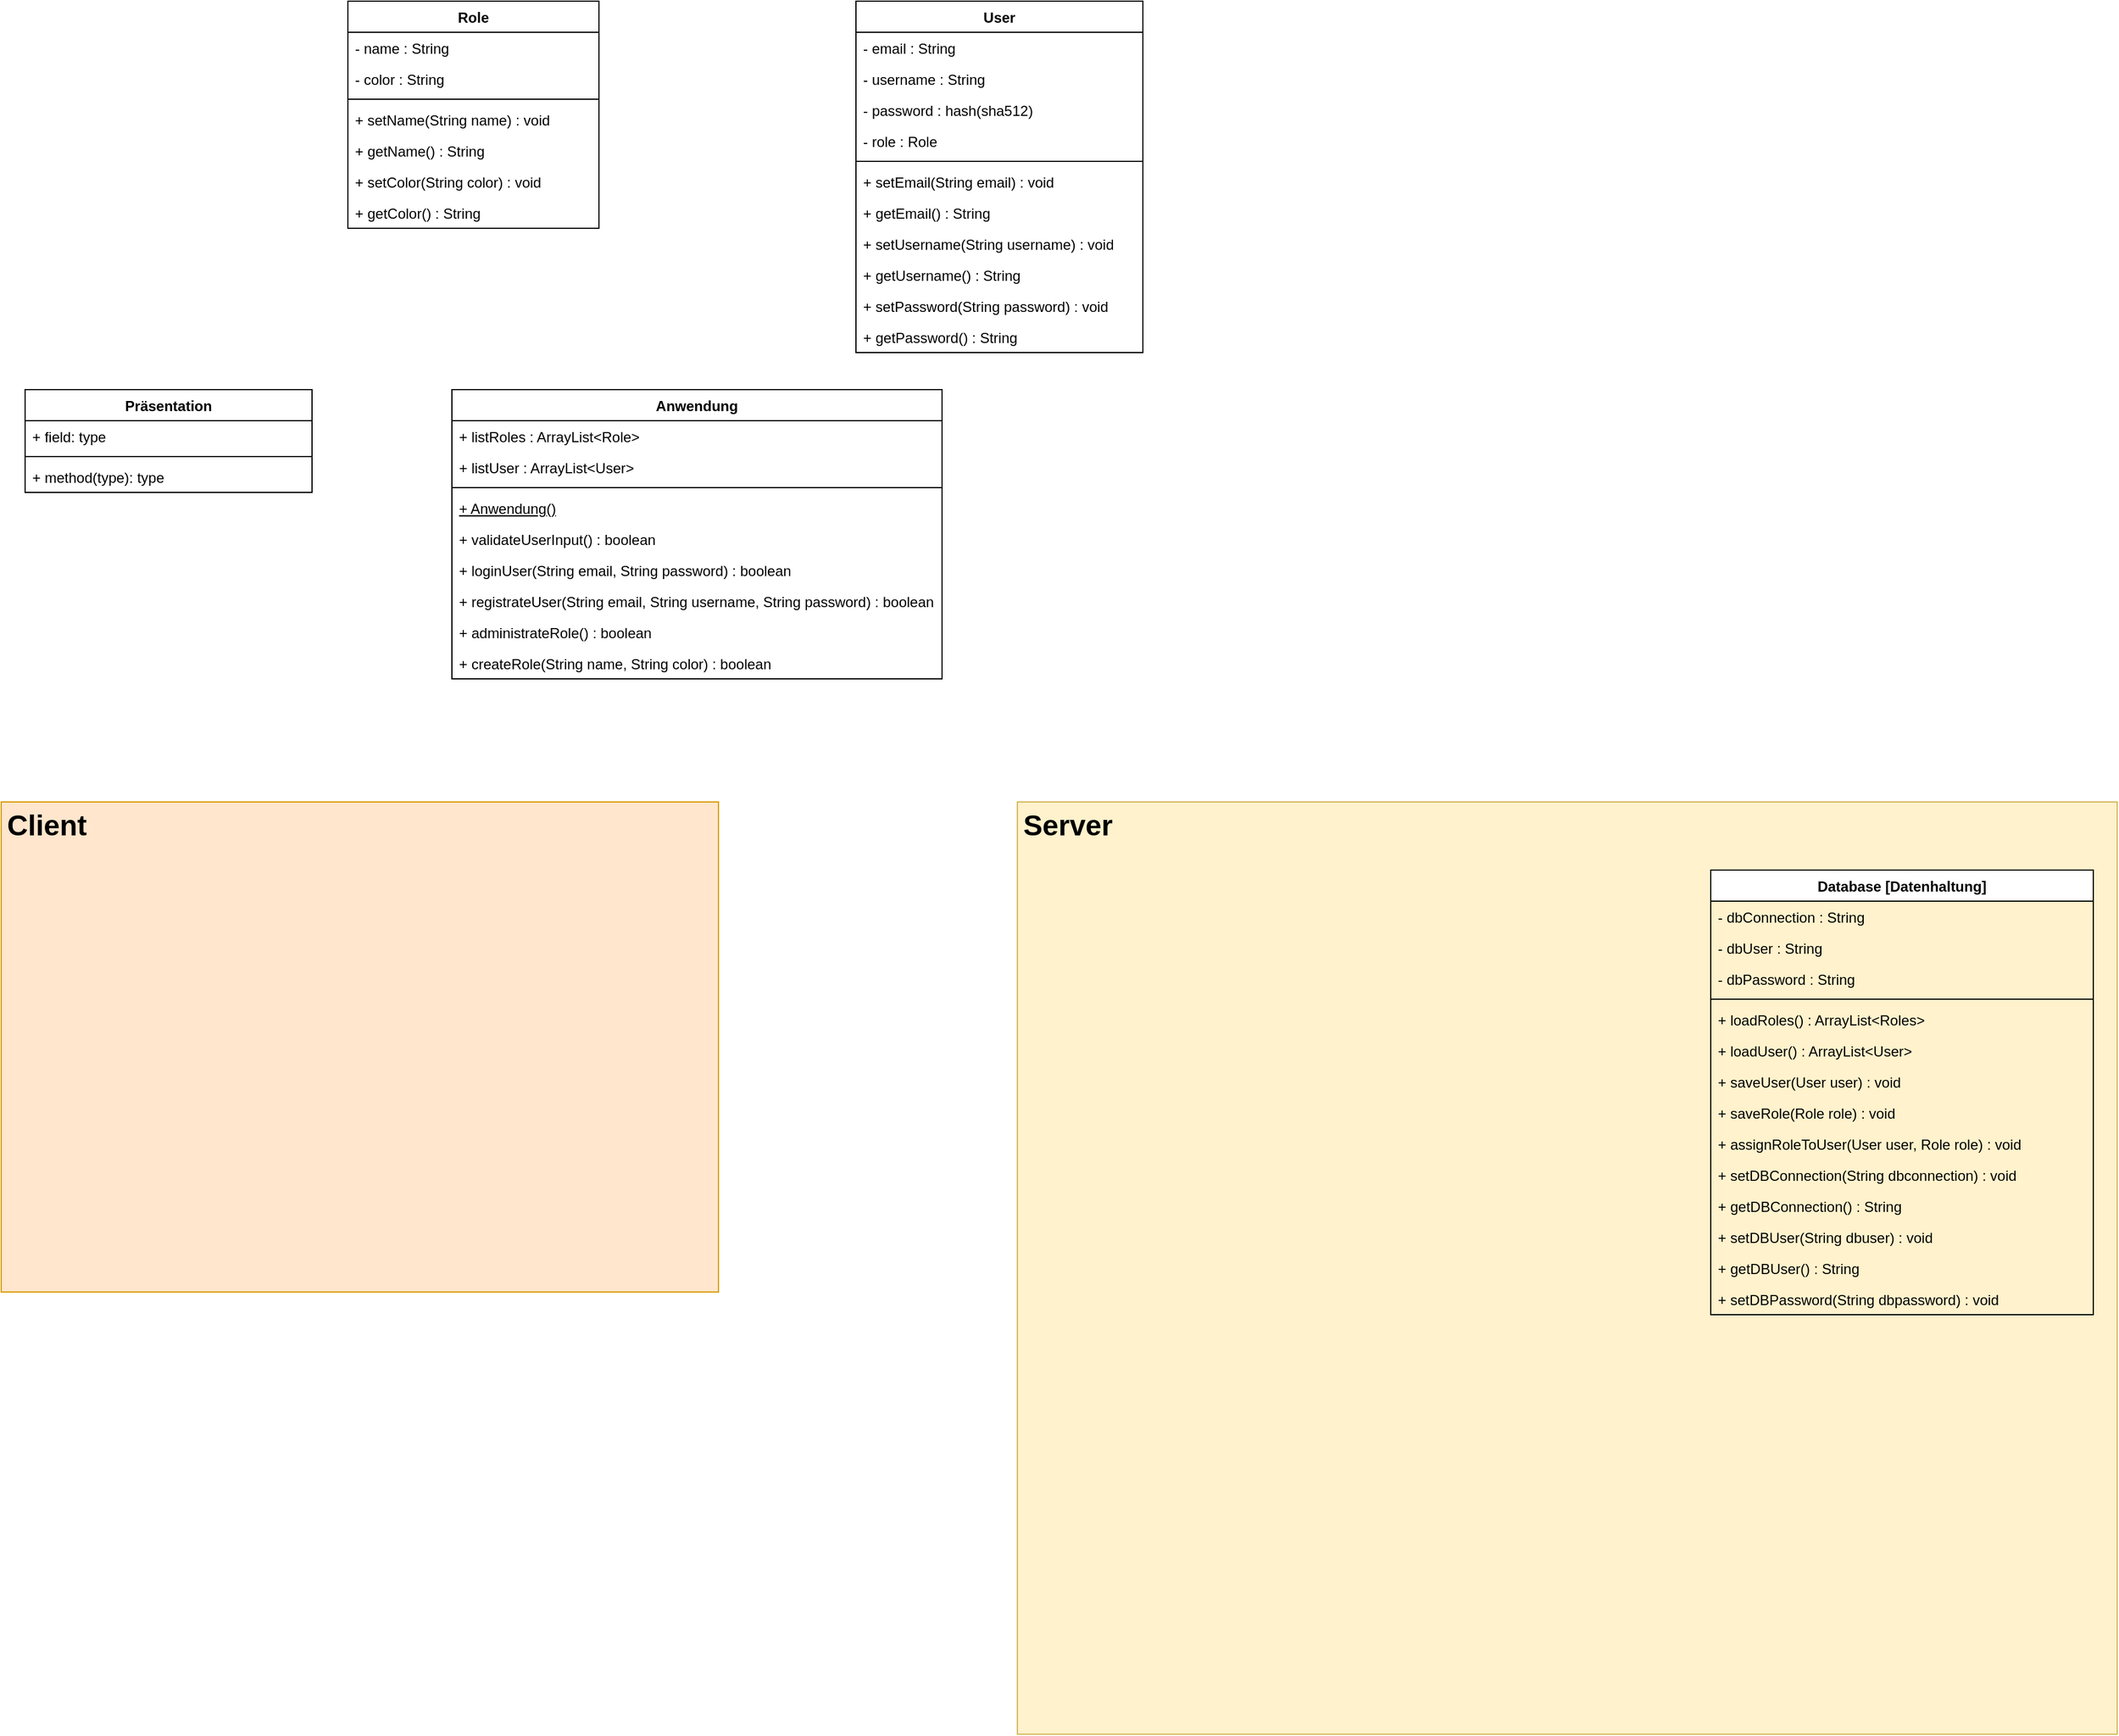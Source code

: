 <mxfile version="15.4.0" type="device"><diagram id="rj_eIHkhzDA7P8-aCxtz" name="Seite-1"><mxGraphModel dx="2000" dy="2218" grid="1" gridSize="10" guides="1" tooltips="1" connect="1" arrows="1" fold="1" page="1" pageScale="1" pageWidth="827" pageHeight="1169" math="0" shadow="0"><root><mxCell id="0"/><mxCell id="1" parent="0"/><mxCell id="L9911m0Ngtg96x1STJGv-2" value="" style="rounded=0;whiteSpace=wrap;html=1;fillColor=#ffe6cc;strokeColor=#d79b00;" vertex="1" parent="1"><mxGeometry x="40" y="740" width="600" height="410" as="geometry"/></mxCell><mxCell id="L9911m0Ngtg96x1STJGv-3" value="" style="rounded=0;whiteSpace=wrap;html=1;fillColor=#fff2cc;strokeColor=#d6b656;" vertex="1" parent="1"><mxGeometry x="890" y="740" width="920" height="780" as="geometry"/></mxCell><mxCell id="U205iFREeQMQCkWgLqwt-1" value="Database [Datenhaltung]" style="swimlane;fontStyle=1;align=center;verticalAlign=top;childLayout=stackLayout;horizontal=1;startSize=26;horizontalStack=0;resizeParent=1;resizeParentMax=0;resizeLast=0;collapsible=1;marginBottom=0;fillColor=default;" parent="1" vertex="1"><mxGeometry x="1470" y="797" width="320" height="372" as="geometry"/></mxCell><mxCell id="U205iFREeQMQCkWgLqwt-2" value="- dbConnection : String" style="text;strokeColor=none;fillColor=none;align=left;verticalAlign=top;spacingLeft=4;spacingRight=4;overflow=hidden;rotatable=0;points=[[0,0.5],[1,0.5]];portConstraint=eastwest;" parent="U205iFREeQMQCkWgLqwt-1" vertex="1"><mxGeometry y="26" width="320" height="26" as="geometry"/></mxCell><mxCell id="U205iFREeQMQCkWgLqwt-49" value="- dbUser : String" style="text;strokeColor=none;fillColor=none;align=left;verticalAlign=top;spacingLeft=4;spacingRight=4;overflow=hidden;rotatable=0;points=[[0,0.5],[1,0.5]];portConstraint=eastwest;" parent="U205iFREeQMQCkWgLqwt-1" vertex="1"><mxGeometry y="52" width="320" height="26" as="geometry"/></mxCell><mxCell id="U205iFREeQMQCkWgLqwt-50" value="- dbPassword : String" style="text;strokeColor=none;fillColor=none;align=left;verticalAlign=top;spacingLeft=4;spacingRight=4;overflow=hidden;rotatable=0;points=[[0,0.5],[1,0.5]];portConstraint=eastwest;" parent="U205iFREeQMQCkWgLqwt-1" vertex="1"><mxGeometry y="78" width="320" height="26" as="geometry"/></mxCell><mxCell id="U205iFREeQMQCkWgLqwt-3" value="" style="line;strokeWidth=1;fillColor=none;align=left;verticalAlign=middle;spacingTop=-1;spacingLeft=3;spacingRight=3;rotatable=0;labelPosition=right;points=[];portConstraint=eastwest;" parent="U205iFREeQMQCkWgLqwt-1" vertex="1"><mxGeometry y="104" width="320" height="8" as="geometry"/></mxCell><mxCell id="U205iFREeQMQCkWgLqwt-4" value="+ loadRoles() : ArrayList&lt;Roles&gt;" style="text;strokeColor=none;fillColor=none;align=left;verticalAlign=top;spacingLeft=4;spacingRight=4;overflow=hidden;rotatable=0;points=[[0,0.5],[1,0.5]];portConstraint=eastwest;" parent="U205iFREeQMQCkWgLqwt-1" vertex="1"><mxGeometry y="112" width="320" height="26" as="geometry"/></mxCell><mxCell id="U205iFREeQMQCkWgLqwt-13" value="+ loadUser() : ArrayList&lt;User&gt;" style="text;strokeColor=none;fillColor=none;align=left;verticalAlign=top;spacingLeft=4;spacingRight=4;overflow=hidden;rotatable=0;points=[[0,0.5],[1,0.5]];portConstraint=eastwest;" parent="U205iFREeQMQCkWgLqwt-1" vertex="1"><mxGeometry y="138" width="320" height="26" as="geometry"/></mxCell><mxCell id="U205iFREeQMQCkWgLqwt-14" value="+ saveUser(User user) : void" style="text;strokeColor=none;fillColor=none;align=left;verticalAlign=top;spacingLeft=4;spacingRight=4;overflow=hidden;rotatable=0;points=[[0,0.5],[1,0.5]];portConstraint=eastwest;" parent="U205iFREeQMQCkWgLqwt-1" vertex="1"><mxGeometry y="164" width="320" height="26" as="geometry"/></mxCell><mxCell id="U205iFREeQMQCkWgLqwt-16" value="+ saveRole(Role role) : void" style="text;strokeColor=none;fillColor=none;align=left;verticalAlign=top;spacingLeft=4;spacingRight=4;overflow=hidden;rotatable=0;points=[[0,0.5],[1,0.5]];portConstraint=eastwest;" parent="U205iFREeQMQCkWgLqwt-1" vertex="1"><mxGeometry y="190" width="320" height="26" as="geometry"/></mxCell><mxCell id="U205iFREeQMQCkWgLqwt-17" value="+ assignRoleToUser(User user, Role role) : void" style="text;strokeColor=none;fillColor=none;align=left;verticalAlign=top;spacingLeft=4;spacingRight=4;overflow=hidden;rotatable=0;points=[[0,0.5],[1,0.5]];portConstraint=eastwest;" parent="U205iFREeQMQCkWgLqwt-1" vertex="1"><mxGeometry y="216" width="320" height="26" as="geometry"/></mxCell><mxCell id="U205iFREeQMQCkWgLqwt-51" value="+ setDBConnection(String dbconnection) : void" style="text;strokeColor=none;fillColor=none;align=left;verticalAlign=top;spacingLeft=4;spacingRight=4;overflow=hidden;rotatable=0;points=[[0,0.5],[1,0.5]];portConstraint=eastwest;" parent="U205iFREeQMQCkWgLqwt-1" vertex="1"><mxGeometry y="242" width="320" height="26" as="geometry"/></mxCell><mxCell id="U205iFREeQMQCkWgLqwt-52" value="+ getDBConnection() : String" style="text;strokeColor=none;fillColor=none;align=left;verticalAlign=top;spacingLeft=4;spacingRight=4;overflow=hidden;rotatable=0;points=[[0,0.5],[1,0.5]];portConstraint=eastwest;" parent="U205iFREeQMQCkWgLqwt-1" vertex="1"><mxGeometry y="268" width="320" height="26" as="geometry"/></mxCell><mxCell id="U205iFREeQMQCkWgLqwt-53" value="+ setDBUser(String dbuser) : void" style="text;strokeColor=none;fillColor=none;align=left;verticalAlign=top;spacingLeft=4;spacingRight=4;overflow=hidden;rotatable=0;points=[[0,0.5],[1,0.5]];portConstraint=eastwest;" parent="U205iFREeQMQCkWgLqwt-1" vertex="1"><mxGeometry y="294" width="320" height="26" as="geometry"/></mxCell><mxCell id="U205iFREeQMQCkWgLqwt-54" value="+ getDBUser() : String" style="text;strokeColor=none;fillColor=none;align=left;verticalAlign=top;spacingLeft=4;spacingRight=4;overflow=hidden;rotatable=0;points=[[0,0.5],[1,0.5]];portConstraint=eastwest;" parent="U205iFREeQMQCkWgLqwt-1" vertex="1"><mxGeometry y="320" width="320" height="26" as="geometry"/></mxCell><mxCell id="U205iFREeQMQCkWgLqwt-55" value="+ setDBPassword(String dbpassword) : void" style="text;strokeColor=none;fillColor=none;align=left;verticalAlign=top;spacingLeft=4;spacingRight=4;overflow=hidden;rotatable=0;points=[[0,0.5],[1,0.5]];portConstraint=eastwest;" parent="U205iFREeQMQCkWgLqwt-1" vertex="1"><mxGeometry y="346" width="320" height="26" as="geometry"/></mxCell><mxCell id="U205iFREeQMQCkWgLqwt-5" value="Präsentation" style="swimlane;fontStyle=1;align=center;verticalAlign=top;childLayout=stackLayout;horizontal=1;startSize=26;horizontalStack=0;resizeParent=1;resizeParentMax=0;resizeLast=0;collapsible=1;marginBottom=0;" parent="1" vertex="1"><mxGeometry x="60" y="395" width="240" height="86" as="geometry"/></mxCell><mxCell id="U205iFREeQMQCkWgLqwt-6" value="+ field: type" style="text;strokeColor=none;fillColor=none;align=left;verticalAlign=top;spacingLeft=4;spacingRight=4;overflow=hidden;rotatable=0;points=[[0,0.5],[1,0.5]];portConstraint=eastwest;" parent="U205iFREeQMQCkWgLqwt-5" vertex="1"><mxGeometry y="26" width="240" height="26" as="geometry"/></mxCell><mxCell id="U205iFREeQMQCkWgLqwt-7" value="" style="line;strokeWidth=1;fillColor=none;align=left;verticalAlign=middle;spacingTop=-1;spacingLeft=3;spacingRight=3;rotatable=0;labelPosition=right;points=[];portConstraint=eastwest;" parent="U205iFREeQMQCkWgLqwt-5" vertex="1"><mxGeometry y="52" width="240" height="8" as="geometry"/></mxCell><mxCell id="U205iFREeQMQCkWgLqwt-8" value="+ method(type): type" style="text;strokeColor=none;fillColor=none;align=left;verticalAlign=top;spacingLeft=4;spacingRight=4;overflow=hidden;rotatable=0;points=[[0,0.5],[1,0.5]];portConstraint=eastwest;" parent="U205iFREeQMQCkWgLqwt-5" vertex="1"><mxGeometry y="60" width="240" height="26" as="geometry"/></mxCell><mxCell id="U205iFREeQMQCkWgLqwt-9" value="Anwendung" style="swimlane;fontStyle=1;align=center;verticalAlign=top;childLayout=stackLayout;horizontal=1;startSize=26;horizontalStack=0;resizeParent=1;resizeParentMax=0;resizeLast=0;collapsible=1;marginBottom=0;" parent="1" vertex="1"><mxGeometry x="417" y="395" width="410" height="242" as="geometry"/></mxCell><mxCell id="U205iFREeQMQCkWgLqwt-10" value="+ listRoles : ArrayList&lt;Role&gt;" style="text;strokeColor=none;fillColor=none;align=left;verticalAlign=top;spacingLeft=4;spacingRight=4;overflow=hidden;rotatable=0;points=[[0,0.5],[1,0.5]];portConstraint=eastwest;" parent="U205iFREeQMQCkWgLqwt-9" vertex="1"><mxGeometry y="26" width="410" height="26" as="geometry"/></mxCell><mxCell id="U205iFREeQMQCkWgLqwt-46" value="+ listUser : ArrayList&lt;User&gt;" style="text;strokeColor=none;fillColor=none;align=left;verticalAlign=top;spacingLeft=4;spacingRight=4;overflow=hidden;rotatable=0;points=[[0,0.5],[1,0.5]];portConstraint=eastwest;" parent="U205iFREeQMQCkWgLqwt-9" vertex="1"><mxGeometry y="52" width="410" height="26" as="geometry"/></mxCell><mxCell id="U205iFREeQMQCkWgLqwt-11" value="" style="line;strokeWidth=1;fillColor=none;align=left;verticalAlign=middle;spacingTop=-1;spacingLeft=3;spacingRight=3;rotatable=0;labelPosition=right;points=[];portConstraint=eastwest;" parent="U205iFREeQMQCkWgLqwt-9" vertex="1"><mxGeometry y="78" width="410" height="8" as="geometry"/></mxCell><mxCell id="U205iFREeQMQCkWgLqwt-12" value="+ Anwendung()" style="text;strokeColor=none;fillColor=none;align=left;verticalAlign=top;spacingLeft=4;spacingRight=4;overflow=hidden;rotatable=0;points=[[0,0.5],[1,0.5]];portConstraint=eastwest;fontStyle=4" parent="U205iFREeQMQCkWgLqwt-9" vertex="1"><mxGeometry y="86" width="410" height="26" as="geometry"/></mxCell><mxCell id="U205iFREeQMQCkWgLqwt-43" value="+ validateUserInput() : boolean" style="text;strokeColor=none;fillColor=none;align=left;verticalAlign=top;spacingLeft=4;spacingRight=4;overflow=hidden;rotatable=0;points=[[0,0.5],[1,0.5]];portConstraint=eastwest;fontStyle=0" parent="U205iFREeQMQCkWgLqwt-9" vertex="1"><mxGeometry y="112" width="410" height="26" as="geometry"/></mxCell><mxCell id="U205iFREeQMQCkWgLqwt-44" value="+ loginUser(String email, String password) : boolean" style="text;strokeColor=none;fillColor=none;align=left;verticalAlign=top;spacingLeft=4;spacingRight=4;overflow=hidden;rotatable=0;points=[[0,0.5],[1,0.5]];portConstraint=eastwest;fontStyle=0" parent="U205iFREeQMQCkWgLqwt-9" vertex="1"><mxGeometry y="138" width="410" height="26" as="geometry"/></mxCell><mxCell id="U205iFREeQMQCkWgLqwt-45" value="+ registrateUser(String email, String username, String password) : boolean" style="text;strokeColor=none;fillColor=none;align=left;verticalAlign=top;spacingLeft=4;spacingRight=4;overflow=hidden;rotatable=0;points=[[0,0.5],[1,0.5]];portConstraint=eastwest;fontStyle=0" parent="U205iFREeQMQCkWgLqwt-9" vertex="1"><mxGeometry y="164" width="410" height="26" as="geometry"/></mxCell><mxCell id="U205iFREeQMQCkWgLqwt-47" value="+ administrateRole() : boolean" style="text;strokeColor=none;fillColor=none;align=left;verticalAlign=top;spacingLeft=4;spacingRight=4;overflow=hidden;rotatable=0;points=[[0,0.5],[1,0.5]];portConstraint=eastwest;fontStyle=0" parent="U205iFREeQMQCkWgLqwt-9" vertex="1"><mxGeometry y="190" width="410" height="26" as="geometry"/></mxCell><mxCell id="U205iFREeQMQCkWgLqwt-48" value="+ createRole(String name, String color) : boolean" style="text;strokeColor=none;fillColor=none;align=left;verticalAlign=top;spacingLeft=4;spacingRight=4;overflow=hidden;rotatable=0;points=[[0,0.5],[1,0.5]];portConstraint=eastwest;fontStyle=0" parent="U205iFREeQMQCkWgLqwt-9" vertex="1"><mxGeometry y="216" width="410" height="26" as="geometry"/></mxCell><mxCell id="U205iFREeQMQCkWgLqwt-18" value="Role" style="swimlane;fontStyle=1;align=center;verticalAlign=top;childLayout=stackLayout;horizontal=1;startSize=26;horizontalStack=0;resizeParent=1;resizeParentMax=0;resizeLast=0;collapsible=1;marginBottom=0;" parent="1" vertex="1"><mxGeometry x="330" y="70" width="210" height="190" as="geometry"/></mxCell><mxCell id="U205iFREeQMQCkWgLqwt-19" value="- name : String" style="text;strokeColor=none;fillColor=none;align=left;verticalAlign=top;spacingLeft=4;spacingRight=4;overflow=hidden;rotatable=0;points=[[0,0.5],[1,0.5]];portConstraint=eastwest;" parent="U205iFREeQMQCkWgLqwt-18" vertex="1"><mxGeometry y="26" width="210" height="26" as="geometry"/></mxCell><mxCell id="U205iFREeQMQCkWgLqwt-26" value="- color : String" style="text;strokeColor=none;fillColor=none;align=left;verticalAlign=top;spacingLeft=4;spacingRight=4;overflow=hidden;rotatable=0;points=[[0,0.5],[1,0.5]];portConstraint=eastwest;" parent="U205iFREeQMQCkWgLqwt-18" vertex="1"><mxGeometry y="52" width="210" height="26" as="geometry"/></mxCell><mxCell id="U205iFREeQMQCkWgLqwt-20" value="" style="line;strokeWidth=1;fillColor=none;align=left;verticalAlign=middle;spacingTop=-1;spacingLeft=3;spacingRight=3;rotatable=0;labelPosition=right;points=[];portConstraint=eastwest;" parent="U205iFREeQMQCkWgLqwt-18" vertex="1"><mxGeometry y="78" width="210" height="8" as="geometry"/></mxCell><mxCell id="U205iFREeQMQCkWgLqwt-21" value="+ setName(String name) : void" style="text;strokeColor=none;fillColor=none;align=left;verticalAlign=top;spacingLeft=4;spacingRight=4;overflow=hidden;rotatable=0;points=[[0,0.5],[1,0.5]];portConstraint=eastwest;" parent="U205iFREeQMQCkWgLqwt-18" vertex="1"><mxGeometry y="86" width="210" height="26" as="geometry"/></mxCell><mxCell id="U205iFREeQMQCkWgLqwt-27" value="+ getName() : String" style="text;strokeColor=none;fillColor=none;align=left;verticalAlign=top;spacingLeft=4;spacingRight=4;overflow=hidden;rotatable=0;points=[[0,0.5],[1,0.5]];portConstraint=eastwest;" parent="U205iFREeQMQCkWgLqwt-18" vertex="1"><mxGeometry y="112" width="210" height="26" as="geometry"/></mxCell><mxCell id="U205iFREeQMQCkWgLqwt-28" value="+ setColor(String color) : void" style="text;strokeColor=none;fillColor=none;align=left;verticalAlign=top;spacingLeft=4;spacingRight=4;overflow=hidden;rotatable=0;points=[[0,0.5],[1,0.5]];portConstraint=eastwest;" parent="U205iFREeQMQCkWgLqwt-18" vertex="1"><mxGeometry y="138" width="210" height="26" as="geometry"/></mxCell><mxCell id="U205iFREeQMQCkWgLqwt-29" value="+ getColor() : String" style="text;strokeColor=none;fillColor=none;align=left;verticalAlign=top;spacingLeft=4;spacingRight=4;overflow=hidden;rotatable=0;points=[[0,0.5],[1,0.5]];portConstraint=eastwest;" parent="U205iFREeQMQCkWgLqwt-18" vertex="1"><mxGeometry y="164" width="210" height="26" as="geometry"/></mxCell><mxCell id="U205iFREeQMQCkWgLqwt-22" value="User" style="swimlane;fontStyle=1;align=center;verticalAlign=top;childLayout=stackLayout;horizontal=1;startSize=26;horizontalStack=0;resizeParent=1;resizeParentMax=0;resizeLast=0;collapsible=1;marginBottom=0;" parent="1" vertex="1"><mxGeometry x="755" y="70" width="240" height="294" as="geometry"/></mxCell><mxCell id="U205iFREeQMQCkWgLqwt-23" value="- email : String" style="text;strokeColor=none;fillColor=none;align=left;verticalAlign=top;spacingLeft=4;spacingRight=4;overflow=hidden;rotatable=0;points=[[0,0.5],[1,0.5]];portConstraint=eastwest;" parent="U205iFREeQMQCkWgLqwt-22" vertex="1"><mxGeometry y="26" width="240" height="26" as="geometry"/></mxCell><mxCell id="U205iFREeQMQCkWgLqwt-30" value="- username : String" style="text;strokeColor=none;fillColor=none;align=left;verticalAlign=top;spacingLeft=4;spacingRight=4;overflow=hidden;rotatable=0;points=[[0,0.5],[1,0.5]];portConstraint=eastwest;" parent="U205iFREeQMQCkWgLqwt-22" vertex="1"><mxGeometry y="52" width="240" height="26" as="geometry"/></mxCell><mxCell id="U205iFREeQMQCkWgLqwt-31" value="- password : hash(sha512)" style="text;strokeColor=none;fillColor=none;align=left;verticalAlign=top;spacingLeft=4;spacingRight=4;overflow=hidden;rotatable=0;points=[[0,0.5],[1,0.5]];portConstraint=eastwest;" parent="U205iFREeQMQCkWgLqwt-22" vertex="1"><mxGeometry y="78" width="240" height="26" as="geometry"/></mxCell><mxCell id="L9911m0Ngtg96x1STJGv-1" value="- role : Role" style="text;strokeColor=none;fillColor=none;align=left;verticalAlign=top;spacingLeft=4;spacingRight=4;overflow=hidden;rotatable=0;points=[[0,0.5],[1,0.5]];portConstraint=eastwest;" vertex="1" parent="U205iFREeQMQCkWgLqwt-22"><mxGeometry y="104" width="240" height="26" as="geometry"/></mxCell><mxCell id="U205iFREeQMQCkWgLqwt-24" value="" style="line;strokeWidth=1;fillColor=none;align=left;verticalAlign=middle;spacingTop=-1;spacingLeft=3;spacingRight=3;rotatable=0;labelPosition=right;points=[];portConstraint=eastwest;" parent="U205iFREeQMQCkWgLqwt-22" vertex="1"><mxGeometry y="130" width="240" height="8" as="geometry"/></mxCell><mxCell id="U205iFREeQMQCkWgLqwt-25" value="+ setEmail(String email) : void" style="text;strokeColor=none;fillColor=none;align=left;verticalAlign=top;spacingLeft=4;spacingRight=4;overflow=hidden;rotatable=0;points=[[0,0.5],[1,0.5]];portConstraint=eastwest;" parent="U205iFREeQMQCkWgLqwt-22" vertex="1"><mxGeometry y="138" width="240" height="26" as="geometry"/></mxCell><mxCell id="U205iFREeQMQCkWgLqwt-33" value="+ getEmail() : String" style="text;strokeColor=none;fillColor=none;align=left;verticalAlign=top;spacingLeft=4;spacingRight=4;overflow=hidden;rotatable=0;points=[[0,0.5],[1,0.5]];portConstraint=eastwest;" parent="U205iFREeQMQCkWgLqwt-22" vertex="1"><mxGeometry y="164" width="240" height="26" as="geometry"/></mxCell><mxCell id="U205iFREeQMQCkWgLqwt-34" value="+ setUsername(String username) : void" style="text;strokeColor=none;fillColor=none;align=left;verticalAlign=top;spacingLeft=4;spacingRight=4;overflow=hidden;rotatable=0;points=[[0,0.5],[1,0.5]];portConstraint=eastwest;" parent="U205iFREeQMQCkWgLqwt-22" vertex="1"><mxGeometry y="190" width="240" height="26" as="geometry"/></mxCell><mxCell id="U205iFREeQMQCkWgLqwt-35" value="+ getUsername() : String" style="text;strokeColor=none;fillColor=none;align=left;verticalAlign=top;spacingLeft=4;spacingRight=4;overflow=hidden;rotatable=0;points=[[0,0.5],[1,0.5]];portConstraint=eastwest;" parent="U205iFREeQMQCkWgLqwt-22" vertex="1"><mxGeometry y="216" width="240" height="26" as="geometry"/></mxCell><mxCell id="U205iFREeQMQCkWgLqwt-36" value="+ setPassword(String password) : void" style="text;strokeColor=none;fillColor=none;align=left;verticalAlign=top;spacingLeft=4;spacingRight=4;overflow=hidden;rotatable=0;points=[[0,0.5],[1,0.5]];portConstraint=eastwest;" parent="U205iFREeQMQCkWgLqwt-22" vertex="1"><mxGeometry y="242" width="240" height="26" as="geometry"/></mxCell><mxCell id="U205iFREeQMQCkWgLqwt-37" value="+ getPassword() : String" style="text;strokeColor=none;fillColor=none;align=left;verticalAlign=top;spacingLeft=4;spacingRight=4;overflow=hidden;rotatable=0;points=[[0,0.5],[1,0.5]];portConstraint=eastwest;" parent="U205iFREeQMQCkWgLqwt-22" vertex="1"><mxGeometry y="268" width="240" height="26" as="geometry"/></mxCell><mxCell id="L9911m0Ngtg96x1STJGv-5" value="&lt;h1&gt;Client&lt;/h1&gt;" style="text;html=1;strokeColor=none;fillColor=none;spacing=5;spacingTop=-20;whiteSpace=wrap;overflow=hidden;rounded=0;" vertex="1" parent="1"><mxGeometry x="40" y="740" width="190" height="120" as="geometry"/></mxCell><mxCell id="L9911m0Ngtg96x1STJGv-6" value="&lt;h1&gt;Server&lt;/h1&gt;" style="text;html=1;strokeColor=none;fillColor=none;spacing=5;spacingTop=-20;whiteSpace=wrap;overflow=hidden;rounded=0;" vertex="1" parent="1"><mxGeometry x="890" y="740" width="190" height="120" as="geometry"/></mxCell></root></mxGraphModel></diagram></mxfile>